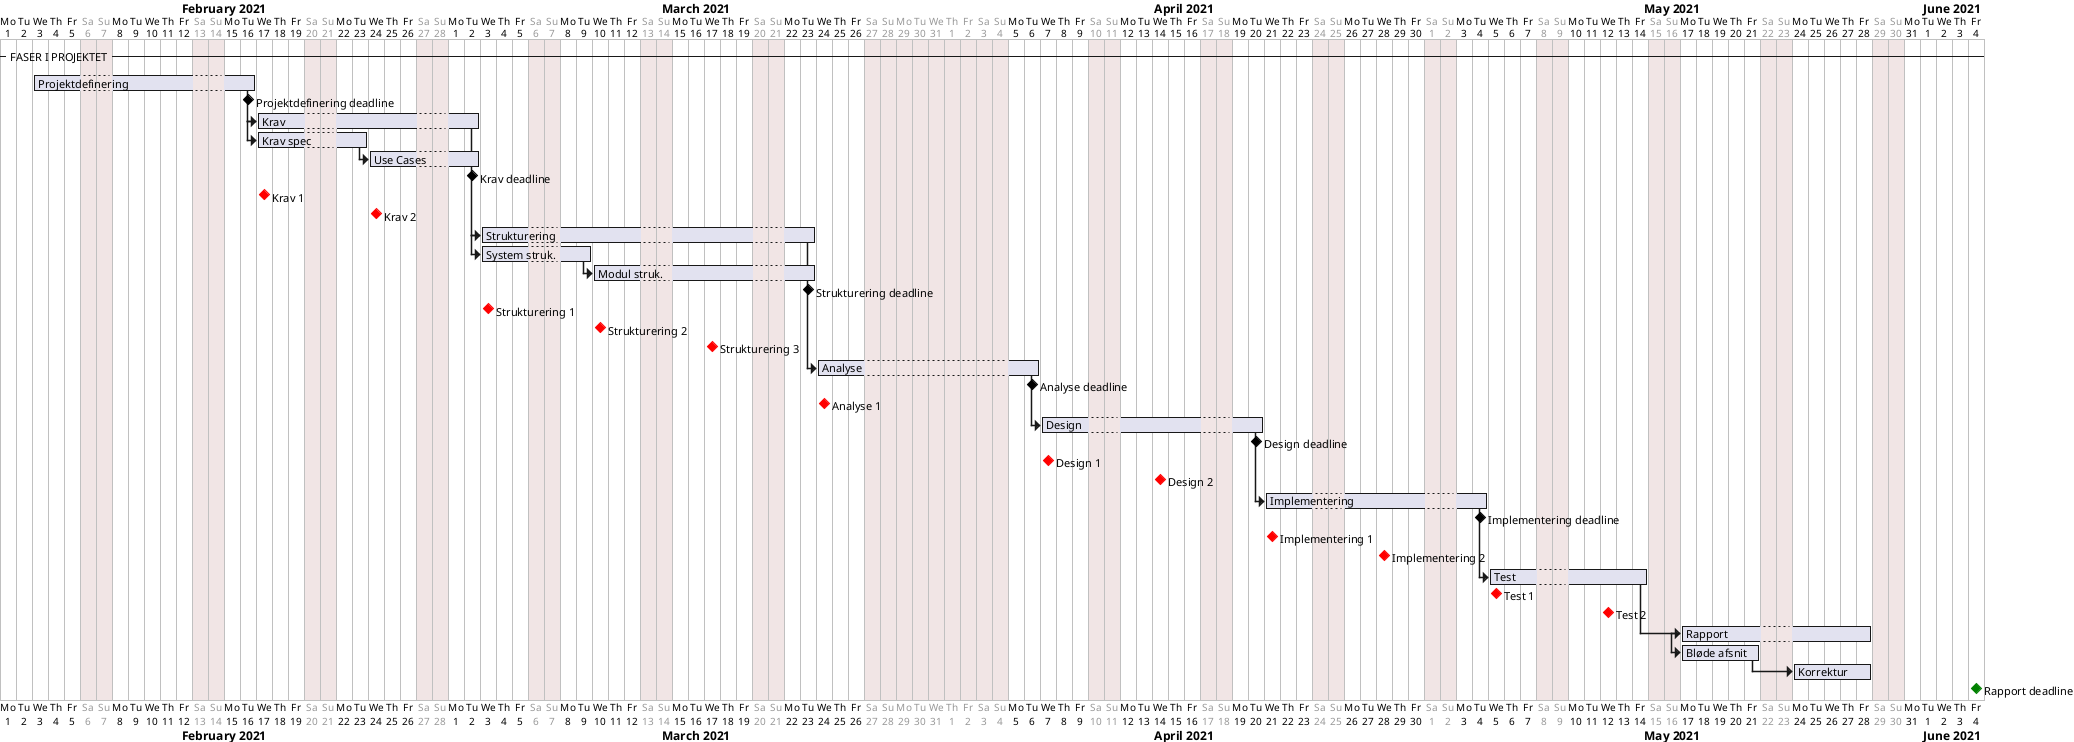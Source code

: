 @startgantt
project starts the 2021/02/01

saturday are closed
sunday are closed
2021/03/29 to 2021/04/04 are closed 


-- FASER I PROJEKTET --

[Projektdefinering] as [Projektdefinering] starts 2021/02/03 and lasts 10 days
[Projektdefinering deadline] happens at [Projektdefinering]'s end

'##### Krav ##### 
[Krav] as [Krav] starts at [Projektdefinering]'s end and lasts 10 days
[Krav spec] starts at [Krav]'s start and lasts 5 days 
[Use Cases] starts at [Krav spec]'s end and lasts 5 days 
[Krav deadline] happens at [Krav]'s end

'Møder omkr. Krav
[Krav 1] happens at [Krav]'s start
[Krav 2] happens 7 days after [Krav]'s start

'##### Strukturering #####
[Strukturering] as [Strukturering] starts at [Krav]'s end and lasts 15 days
[System struk.] lasts 5 days and starts at [Strukturering]'s start
[Modul struk.] lasts 10 days and starts at [System struk.]'s end 
[Strukturering deadline] happens at [Strukturering]'s end

'Møder omkring Strukturering
[Strukturering 1] happens at [Strukturering]'s start
[Strukturering 2] happens 7 days after [Strukturering]'s start
[Strukturering 3] happens 14 days after [Strukturering]'s start


'##### Analyse #####
[Analyse] as [Analyse] starts at [Strukturering]'s end and lasts 5 days
[Analyse deadline] happens at [Analyse]'s end

'Møder omkring Analyse
[Analyse 1] happens at [Analyse]'s start

'##### Design #####
[Design] as [Design] starts at [Analyse]'s end and lasts 10 days
[Design deadline] happens at [Design]'s end

'Møder omkring Design
[Design 1] happens at [Design]'s start
[Design 2] happens 7 days after [Design]'s start

'##### Implementering #####

[Implementering] as [Implementering] starts at [Design]'s end and lasts 10 days
[Implementering deadline] happens at [Implementering]'s end

'Møder omkring implementering
[Implementering 1] happens at [Implementering]'s start
[Implementering 2] happens 7 days after [Implementering]'s start
 
 '##### Test #####
[Test] starts at [Implementering]'s end and lasts 8 days

'Møder omkring test
[Test 1] happens at [Test]'s start
[Test 2] happens 7 days after [Test]'s start
 
 '##### Rapport #####
[Rapport] as [Rapport] starts at [Test]'s end and lasts 10 days
[Bløde afsnit] as [BA] starts at [Rapport]'s start and lasts 5 days
[Korrektur] starts at [BA]'s end and lasts 5 days
[Rapport deadline] happens at 2021/06/04

[Krav 1] is colored in Red
[Krav 2] is colored in Red

[Strukturering 1] is colored in Red
[Strukturering 2] is colored in Red
[Strukturering 3] is colored in Red

[Analyse 1] is colored in Red

[Design 1] is colored in Red
[Design 2] is colored in Red

[Implementering 1] is colored in Red
[Implementering 2] is colored in Red

[Test 1] is colored in Red
[Test 2] is colored in Red

[Rapport deadline] is colored in Green


@endgantt
